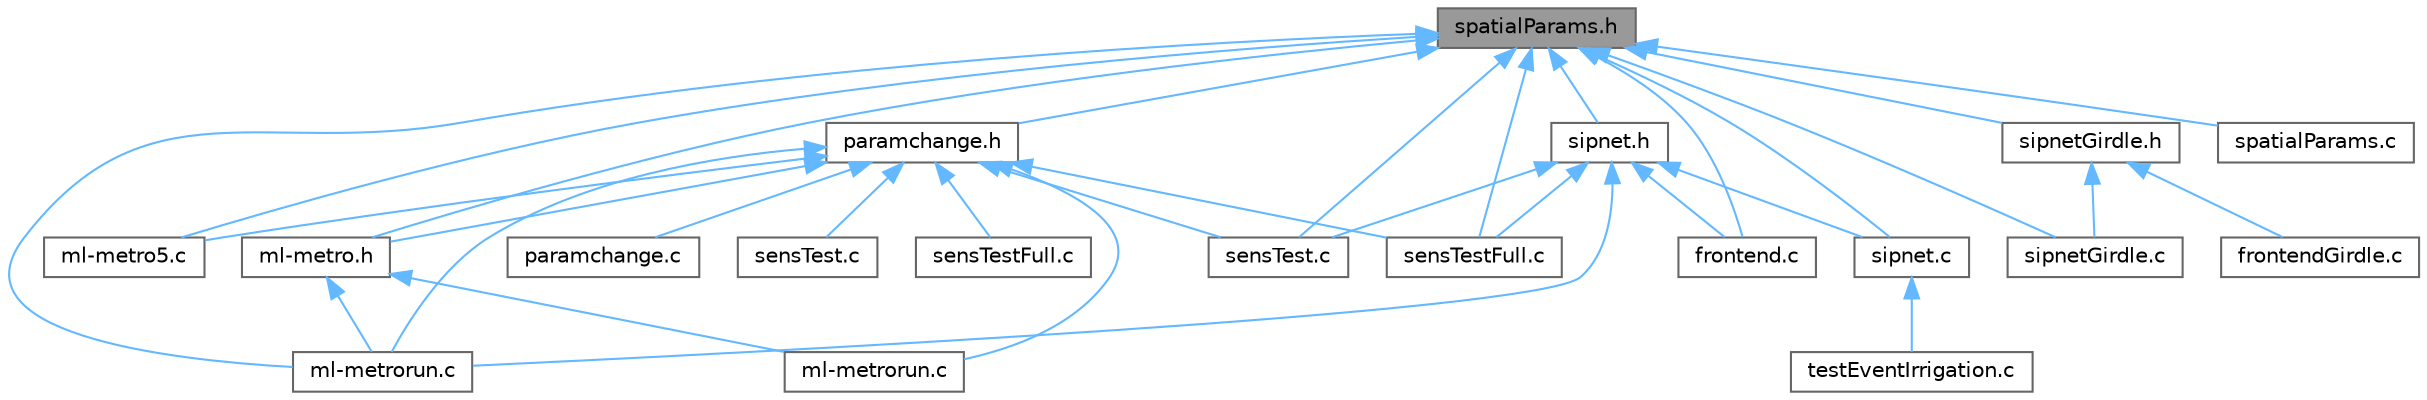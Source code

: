 digraph "spatialParams.h"
{
 // LATEX_PDF_SIZE
  bgcolor="transparent";
  edge [fontname=Helvetica,fontsize=10,labelfontname=Helvetica,labelfontsize=10];
  node [fontname=Helvetica,fontsize=10,shape=box,height=0.2,width=0.4];
  Node1 [id="Node000001",label="spatialParams.h",height=0.2,width=0.4,color="gray40", fillcolor="grey60", style="filled", fontcolor="black",tooltip=" "];
  Node1 -> Node2 [id="edge1_Node000001_Node000002",dir="back",color="steelblue1",style="solid",tooltip=" "];
  Node2 [id="Node000002",label="frontend.c",height=0.2,width=0.4,color="grey40", fillcolor="white", style="filled",URL="$d9/ddf/frontend_8c.html",tooltip=" "];
  Node1 -> Node3 [id="edge2_Node000001_Node000003",dir="back",color="steelblue1",style="solid",tooltip=" "];
  Node3 [id="Node000003",label="ml-metro.h",height=0.2,width=0.4,color="grey40", fillcolor="white", style="filled",URL="$d9/d0b/ml-metro_8h.html",tooltip=" "];
  Node3 -> Node4 [id="edge3_Node000003_Node000004",dir="back",color="steelblue1",style="solid",tooltip=" "];
  Node4 [id="Node000004",label="ml-metrorun.c",height=0.2,width=0.4,color="grey40", fillcolor="white", style="filled",URL="$d2/d27/ml-metrorun_8c.html",tooltip=" "];
  Node3 -> Node5 [id="edge4_Node000003_Node000005",dir="back",color="steelblue1",style="solid",tooltip=" "];
  Node5 [id="Node000005",label="ml-metrorun.c",height=0.2,width=0.4,color="grey40", fillcolor="white", style="filled",URL="$dc/db2/_s_i_p_n_e_topts_in_2ml-metrorun_8c.html",tooltip=" "];
  Node1 -> Node6 [id="edge5_Node000001_Node000006",dir="back",color="steelblue1",style="solid",tooltip=" "];
  Node6 [id="Node000006",label="ml-metro5.c",height=0.2,width=0.4,color="grey40", fillcolor="white", style="filled",URL="$d8/dd3/ml-metro5_8c.html",tooltip=" "];
  Node1 -> Node4 [id="edge6_Node000001_Node000004",dir="back",color="steelblue1",style="solid",tooltip=" "];
  Node1 -> Node7 [id="edge7_Node000001_Node000007",dir="back",color="steelblue1",style="solid",tooltip=" "];
  Node7 [id="Node000007",label="paramchange.h",height=0.2,width=0.4,color="grey40", fillcolor="white", style="filled",URL="$d5/d14/paramchange_8h.html",tooltip=" "];
  Node7 -> Node3 [id="edge8_Node000007_Node000003",dir="back",color="steelblue1",style="solid",tooltip=" "];
  Node7 -> Node6 [id="edge9_Node000007_Node000006",dir="back",color="steelblue1",style="solid",tooltip=" "];
  Node7 -> Node4 [id="edge10_Node000007_Node000004",dir="back",color="steelblue1",style="solid",tooltip=" "];
  Node7 -> Node5 [id="edge11_Node000007_Node000005",dir="back",color="steelblue1",style="solid",tooltip=" "];
  Node7 -> Node8 [id="edge12_Node000007_Node000008",dir="back",color="steelblue1",style="solid",tooltip=" "];
  Node8 [id="Node000008",label="paramchange.c",height=0.2,width=0.4,color="grey40", fillcolor="white", style="filled",URL="$d7/d0b/paramchange_8c.html",tooltip=" "];
  Node7 -> Node9 [id="edge13_Node000007_Node000009",dir="back",color="steelblue1",style="solid",tooltip=" "];
  Node9 [id="Node000009",label="sensTest.c",height=0.2,width=0.4,color="grey40", fillcolor="white", style="filled",URL="$da/d41/sens_test_8c.html",tooltip=" "];
  Node7 -> Node10 [id="edge14_Node000007_Node000010",dir="back",color="steelblue1",style="solid",tooltip=" "];
  Node10 [id="Node000010",label="sensTest.c",height=0.2,width=0.4,color="grey40", fillcolor="white", style="filled",URL="$d1/d33/_s_i_p_n_e_topts_in_2sens_test_8c.html",tooltip=" "];
  Node7 -> Node11 [id="edge15_Node000007_Node000011",dir="back",color="steelblue1",style="solid",tooltip=" "];
  Node11 [id="Node000011",label="sensTestFull.c",height=0.2,width=0.4,color="grey40", fillcolor="white", style="filled",URL="$d4/da9/sens_test_full_8c.html",tooltip=" "];
  Node7 -> Node12 [id="edge16_Node000007_Node000012",dir="back",color="steelblue1",style="solid",tooltip=" "];
  Node12 [id="Node000012",label="sensTestFull.c",height=0.2,width=0.4,color="grey40", fillcolor="white", style="filled",URL="$d0/dd9/_s_i_p_n_e_topts_in_2sens_test_full_8c.html",tooltip=" "];
  Node1 -> Node9 [id="edge17_Node000001_Node000009",dir="back",color="steelblue1",style="solid",tooltip=" "];
  Node1 -> Node11 [id="edge18_Node000001_Node000011",dir="back",color="steelblue1",style="solid",tooltip=" "];
  Node1 -> Node13 [id="edge19_Node000001_Node000013",dir="back",color="steelblue1",style="solid",tooltip=" "];
  Node13 [id="Node000013",label="sipnet.c",height=0.2,width=0.4,color="grey40", fillcolor="white", style="filled",URL="$dd/d09/sipnet_8c.html",tooltip=" "];
  Node13 -> Node14 [id="edge20_Node000013_Node000014",dir="back",color="steelblue1",style="solid",tooltip=" "];
  Node14 [id="Node000014",label="testEventIrrigation.c",height=0.2,width=0.4,color="grey40", fillcolor="white", style="filled",URL="$d6/dcf/test_event_irrigation_8c.html",tooltip=" "];
  Node1 -> Node15 [id="edge21_Node000001_Node000015",dir="back",color="steelblue1",style="solid",tooltip=" "];
  Node15 [id="Node000015",label="sipnet.h",height=0.2,width=0.4,color="grey40", fillcolor="white", style="filled",URL="$de/de4/sipnet_8h.html",tooltip=" "];
  Node15 -> Node2 [id="edge22_Node000015_Node000002",dir="back",color="steelblue1",style="solid",tooltip=" "];
  Node15 -> Node4 [id="edge23_Node000015_Node000004",dir="back",color="steelblue1",style="solid",tooltip=" "];
  Node15 -> Node9 [id="edge24_Node000015_Node000009",dir="back",color="steelblue1",style="solid",tooltip=" "];
  Node15 -> Node11 [id="edge25_Node000015_Node000011",dir="back",color="steelblue1",style="solid",tooltip=" "];
  Node15 -> Node13 [id="edge26_Node000015_Node000013",dir="back",color="steelblue1",style="solid",tooltip=" "];
  Node1 -> Node16 [id="edge27_Node000001_Node000016",dir="back",color="steelblue1",style="solid",tooltip=" "];
  Node16 [id="Node000016",label="sipnetGirdle.c",height=0.2,width=0.4,color="grey40", fillcolor="white", style="filled",URL="$df/db5/sipnet_girdle_8c.html",tooltip=" "];
  Node1 -> Node17 [id="edge28_Node000001_Node000017",dir="back",color="steelblue1",style="solid",tooltip=" "];
  Node17 [id="Node000017",label="sipnetGirdle.h",height=0.2,width=0.4,color="grey40", fillcolor="white", style="filled",URL="$d2/d6b/sipnet_girdle_8h.html",tooltip=" "];
  Node17 -> Node18 [id="edge29_Node000017_Node000018",dir="back",color="steelblue1",style="solid",tooltip=" "];
  Node18 [id="Node000018",label="frontendGirdle.c",height=0.2,width=0.4,color="grey40", fillcolor="white", style="filled",URL="$d5/d9e/frontend_girdle_8c.html",tooltip=" "];
  Node17 -> Node16 [id="edge30_Node000017_Node000016",dir="back",color="steelblue1",style="solid",tooltip=" "];
  Node1 -> Node19 [id="edge31_Node000001_Node000019",dir="back",color="steelblue1",style="solid",tooltip=" "];
  Node19 [id="Node000019",label="spatialParams.c",height=0.2,width=0.4,color="grey40", fillcolor="white", style="filled",URL="$dd/dda/spatial_params_8c.html",tooltip=" "];
}
